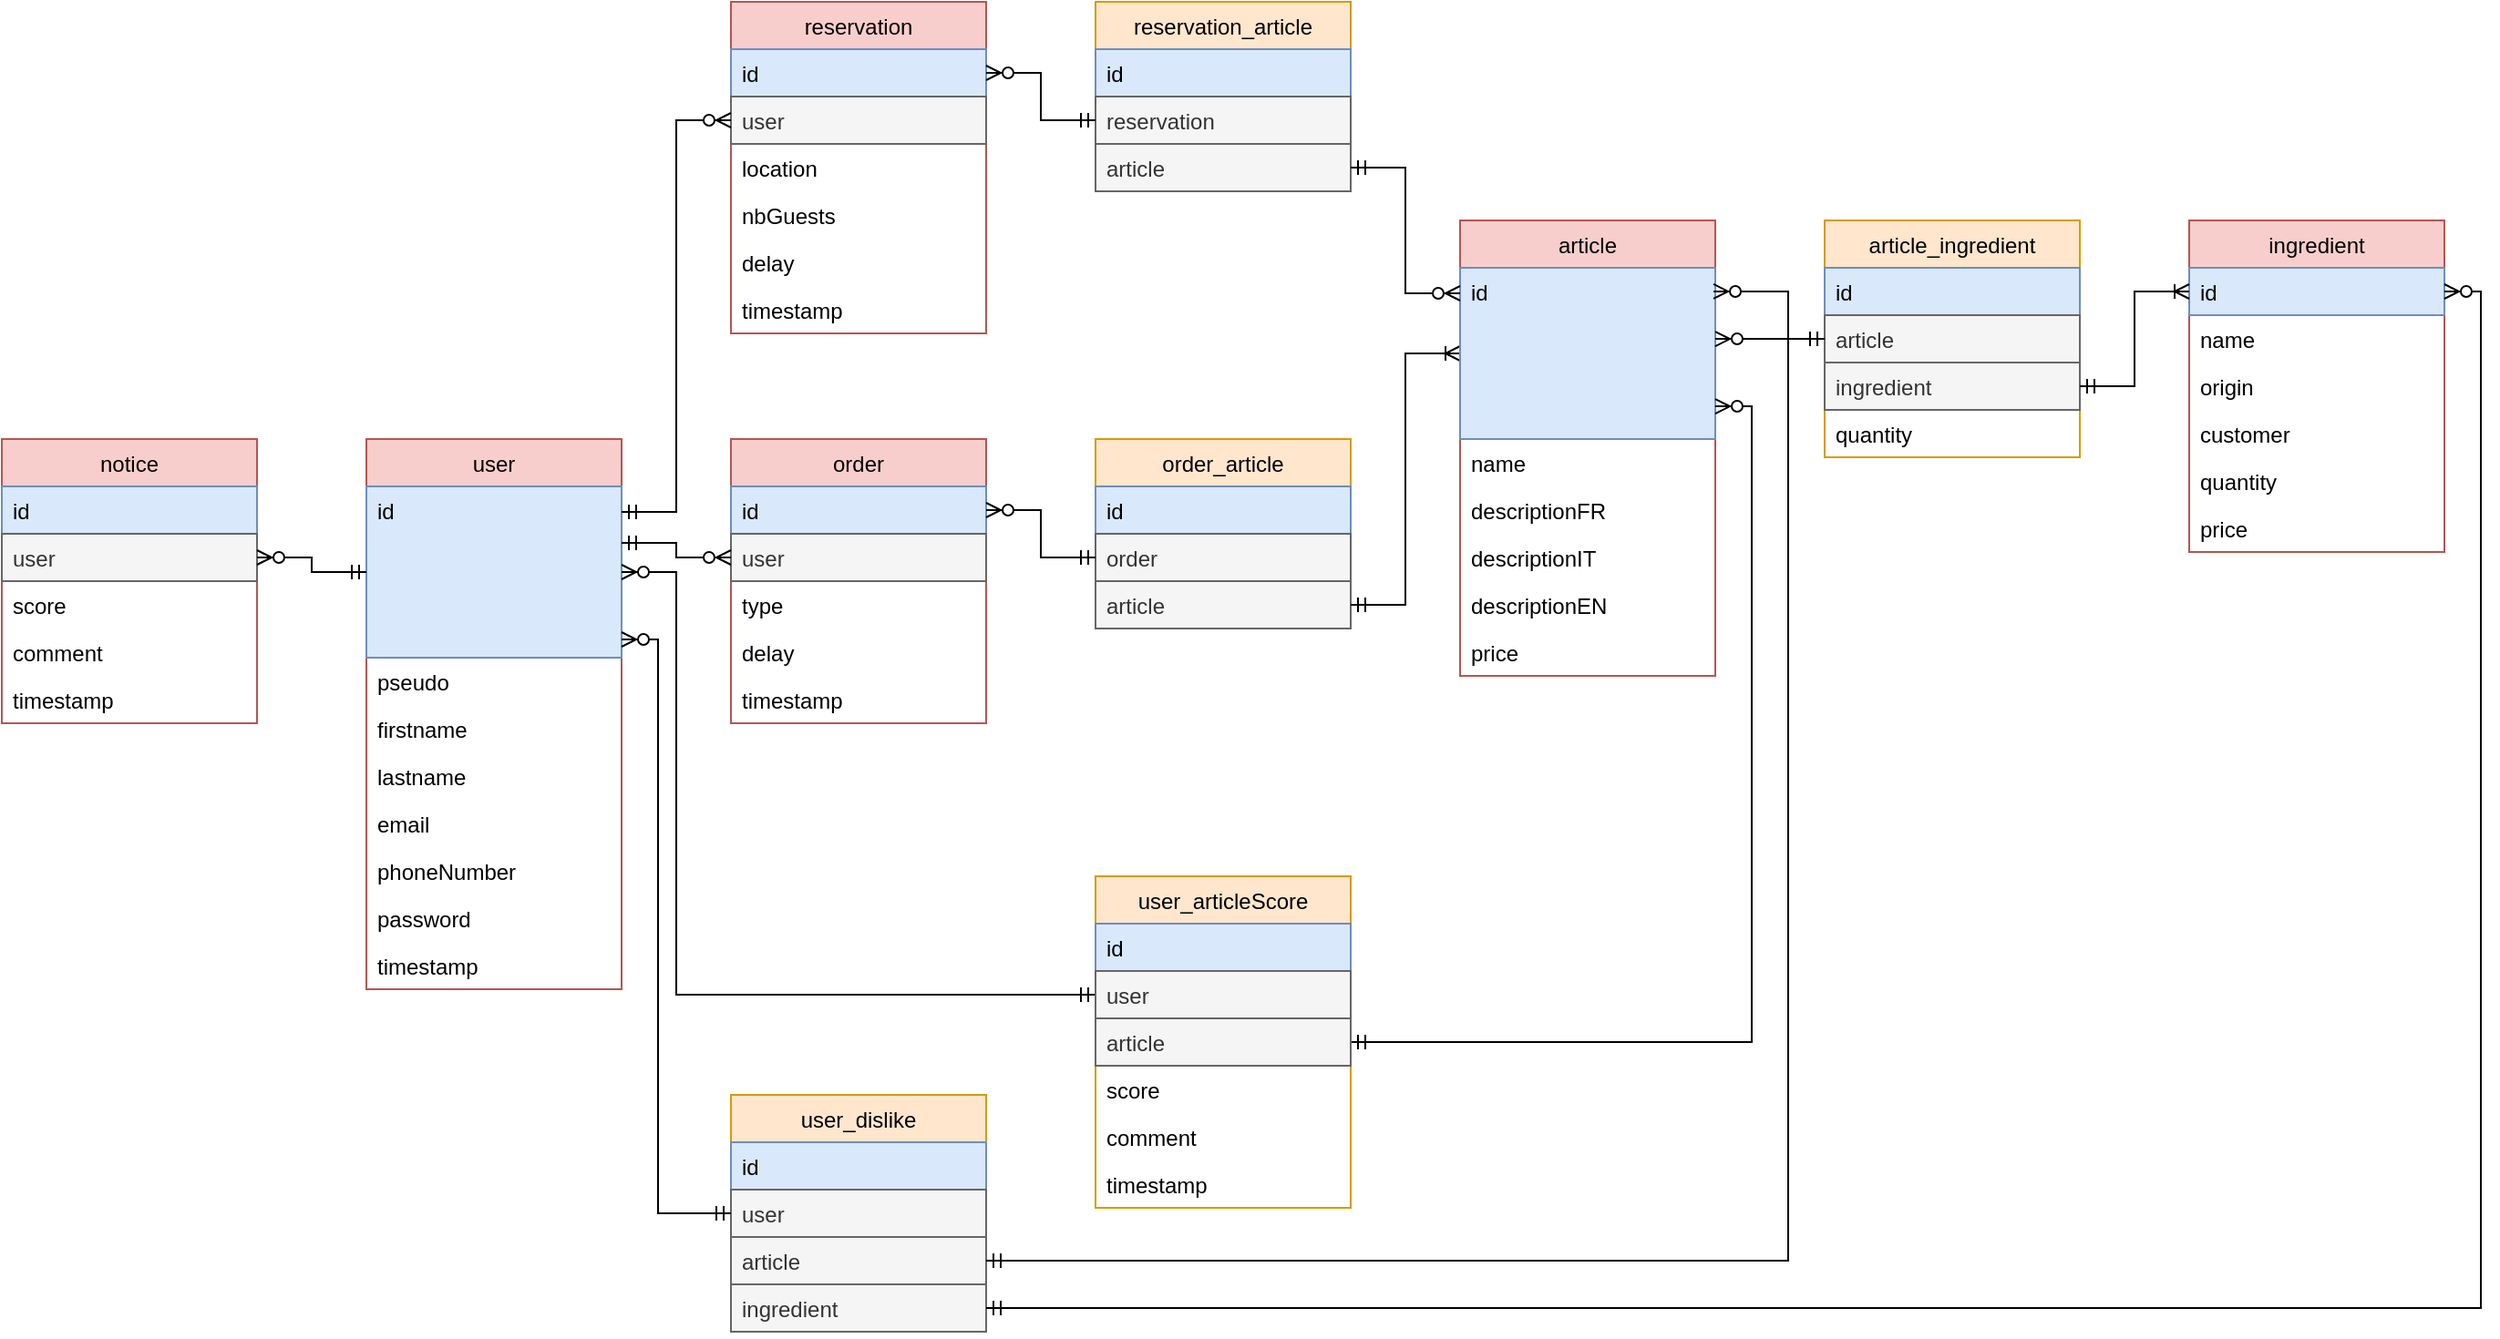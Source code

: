 <mxfile version="13.6.2" type="device"><diagram id="QxLHbLZDNC92skVEHrLG" name="Page-1"><mxGraphModel dx="448" dy="848" grid="1" gridSize="10" guides="1" tooltips="1" connect="1" arrows="1" fold="1" page="1" pageScale="1" pageWidth="827" pageHeight="1169" math="0" shadow="0"><root><mxCell id="0"/><mxCell id="1" parent="0"/><mxCell id="sQzG2VOj-BSQJdpwHmdD-22" value="order" style="swimlane;fontStyle=0;childLayout=stackLayout;horizontal=1;startSize=26;fillColor=#f8cecc;horizontalStack=0;resizeParent=1;resizeParentMax=0;resizeLast=0;collapsible=1;marginBottom=0;strokeColor=#b85450;" vertex="1" parent="1"><mxGeometry x="600" y="560" width="140" height="156" as="geometry"/></mxCell><mxCell id="sQzG2VOj-BSQJdpwHmdD-23" value="id" style="text;strokeColor=#6c8ebf;fillColor=#dae8fc;align=left;verticalAlign=top;spacingLeft=4;spacingRight=4;overflow=hidden;rotatable=0;points=[[0,0.5],[1,0.5]];portConstraint=eastwest;" vertex="1" parent="sQzG2VOj-BSQJdpwHmdD-22"><mxGeometry y="26" width="140" height="26" as="geometry"/></mxCell><mxCell id="sQzG2VOj-BSQJdpwHmdD-39" value="user" style="text;strokeColor=#666666;fillColor=#f5f5f5;align=left;verticalAlign=top;spacingLeft=4;spacingRight=4;overflow=hidden;rotatable=0;points=[[0,0.5],[1,0.5]];portConstraint=eastwest;fontColor=#333333;" vertex="1" parent="sQzG2VOj-BSQJdpwHmdD-22"><mxGeometry y="52" width="140" height="26" as="geometry"/></mxCell><mxCell id="sQzG2VOj-BSQJdpwHmdD-24" value="type" style="text;strokeColor=none;fillColor=none;align=left;verticalAlign=top;spacingLeft=4;spacingRight=4;overflow=hidden;rotatable=0;points=[[0,0.5],[1,0.5]];portConstraint=eastwest;" vertex="1" parent="sQzG2VOj-BSQJdpwHmdD-22"><mxGeometry y="78" width="140" height="26" as="geometry"/></mxCell><mxCell id="sQzG2VOj-BSQJdpwHmdD-25" value="delay" style="text;strokeColor=none;fillColor=none;align=left;verticalAlign=top;spacingLeft=4;spacingRight=4;overflow=hidden;rotatable=0;points=[[0,0.5],[1,0.5]];portConstraint=eastwest;" vertex="1" parent="sQzG2VOj-BSQJdpwHmdD-22"><mxGeometry y="104" width="140" height="26" as="geometry"/></mxCell><mxCell id="sQzG2VOj-BSQJdpwHmdD-40" value="timestamp" style="text;strokeColor=none;fillColor=none;align=left;verticalAlign=top;spacingLeft=4;spacingRight=4;overflow=hidden;rotatable=0;points=[[0,0.5],[1,0.5]];portConstraint=eastwest;" vertex="1" parent="sQzG2VOj-BSQJdpwHmdD-22"><mxGeometry y="130" width="140" height="26" as="geometry"/></mxCell><mxCell id="sQzG2VOj-BSQJdpwHmdD-35" value="order_article" style="swimlane;fontStyle=0;childLayout=stackLayout;horizontal=1;startSize=26;fillColor=#ffe6cc;horizontalStack=0;resizeParent=1;resizeParentMax=0;resizeLast=0;collapsible=1;marginBottom=0;strokeColor=#d79b00;" vertex="1" parent="1"><mxGeometry x="800" y="560" width="140" height="104" as="geometry"/></mxCell><mxCell id="sQzG2VOj-BSQJdpwHmdD-36" value="id" style="text;strokeColor=#6c8ebf;fillColor=#dae8fc;align=left;verticalAlign=top;spacingLeft=4;spacingRight=4;overflow=hidden;rotatable=0;points=[[0,0.5],[1,0.5]];portConstraint=eastwest;" vertex="1" parent="sQzG2VOj-BSQJdpwHmdD-35"><mxGeometry y="26" width="140" height="26" as="geometry"/></mxCell><mxCell id="sQzG2VOj-BSQJdpwHmdD-37" value="order" style="text;strokeColor=#666666;fillColor=#f5f5f5;align=left;verticalAlign=top;spacingLeft=4;spacingRight=4;overflow=hidden;rotatable=0;points=[[0,0.5],[1,0.5]];portConstraint=eastwest;fontColor=#333333;" vertex="1" parent="sQzG2VOj-BSQJdpwHmdD-35"><mxGeometry y="52" width="140" height="26" as="geometry"/></mxCell><mxCell id="sQzG2VOj-BSQJdpwHmdD-38" value="article" style="text;strokeColor=#666666;fillColor=#f5f5f5;align=left;verticalAlign=top;spacingLeft=4;spacingRight=4;overflow=hidden;rotatable=0;points=[[0,0.5],[1,0.5]];portConstraint=eastwest;fontColor=#333333;" vertex="1" parent="sQzG2VOj-BSQJdpwHmdD-35"><mxGeometry y="78" width="140" height="26" as="geometry"/></mxCell><mxCell id="sQzG2VOj-BSQJdpwHmdD-41" style="edgeStyle=orthogonalEdgeStyle;rounded=0;orthogonalLoop=1;jettySize=auto;html=1;exitX=0;exitY=0.5;exitDx=0;exitDy=0;entryX=1;entryY=0.5;entryDx=0;entryDy=0;startArrow=ERmandOne;startFill=0;endArrow=ERzeroToMany;endFill=1;" edge="1" parent="1" source="sQzG2VOj-BSQJdpwHmdD-37" target="sQzG2VOj-BSQJdpwHmdD-23"><mxGeometry relative="1" as="geometry"/></mxCell><mxCell id="sQzG2VOj-BSQJdpwHmdD-42" style="edgeStyle=orthogonalEdgeStyle;rounded=0;orthogonalLoop=1;jettySize=auto;html=1;exitX=1;exitY=0.5;exitDx=0;exitDy=0;entryX=0;entryY=0.5;entryDx=0;entryDy=0;endArrow=ERoneToMany;endFill=0;startArrow=ERmandOne;startFill=0;" edge="1" parent="1" source="sQzG2VOj-BSQJdpwHmdD-38" target="sQzG2VOj-BSQJdpwHmdD-28"><mxGeometry relative="1" as="geometry"/></mxCell><mxCell id="sQzG2VOj-BSQJdpwHmdD-43" value="user" style="swimlane;fontStyle=0;childLayout=stackLayout;horizontal=1;startSize=26;fillColor=#f8cecc;horizontalStack=0;resizeParent=1;resizeParentMax=0;resizeLast=0;collapsible=1;marginBottom=0;strokeColor=#b85450;" vertex="1" parent="1"><mxGeometry x="400" y="560" width="140" height="302" as="geometry"/></mxCell><mxCell id="sQzG2VOj-BSQJdpwHmdD-44" value="id" style="text;strokeColor=#6c8ebf;fillColor=#dae8fc;align=left;verticalAlign=top;spacingLeft=4;spacingRight=4;overflow=hidden;rotatable=0;points=[[0,0.5],[1,0.5]];portConstraint=eastwest;" vertex="1" parent="sQzG2VOj-BSQJdpwHmdD-43"><mxGeometry y="26" width="140" height="94" as="geometry"/></mxCell><mxCell id="sQzG2VOj-BSQJdpwHmdD-45" value="pseudo" style="text;strokeColor=none;fillColor=none;align=left;verticalAlign=top;spacingLeft=4;spacingRight=4;overflow=hidden;rotatable=0;points=[[0,0.5],[1,0.5]];portConstraint=eastwest;" vertex="1" parent="sQzG2VOj-BSQJdpwHmdD-43"><mxGeometry y="120" width="140" height="26" as="geometry"/></mxCell><mxCell id="sQzG2VOj-BSQJdpwHmdD-46" value="firstname" style="text;strokeColor=none;fillColor=none;align=left;verticalAlign=top;spacingLeft=4;spacingRight=4;overflow=hidden;rotatable=0;points=[[0,0.5],[1,0.5]];portConstraint=eastwest;" vertex="1" parent="sQzG2VOj-BSQJdpwHmdD-43"><mxGeometry y="146" width="140" height="26" as="geometry"/></mxCell><mxCell id="sQzG2VOj-BSQJdpwHmdD-47" value="lastname" style="text;strokeColor=none;fillColor=none;align=left;verticalAlign=top;spacingLeft=4;spacingRight=4;overflow=hidden;rotatable=0;points=[[0,0.5],[1,0.5]];portConstraint=eastwest;" vertex="1" parent="sQzG2VOj-BSQJdpwHmdD-43"><mxGeometry y="172" width="140" height="26" as="geometry"/></mxCell><mxCell id="sQzG2VOj-BSQJdpwHmdD-48" value="email" style="text;strokeColor=none;fillColor=none;align=left;verticalAlign=top;spacingLeft=4;spacingRight=4;overflow=hidden;rotatable=0;points=[[0,0.5],[1,0.5]];portConstraint=eastwest;" vertex="1" parent="sQzG2VOj-BSQJdpwHmdD-43"><mxGeometry y="198" width="140" height="26" as="geometry"/></mxCell><mxCell id="sQzG2VOj-BSQJdpwHmdD-49" value="phoneNumber" style="text;strokeColor=none;fillColor=none;align=left;verticalAlign=top;spacingLeft=4;spacingRight=4;overflow=hidden;rotatable=0;points=[[0,0.5],[1,0.5]];portConstraint=eastwest;" vertex="1" parent="sQzG2VOj-BSQJdpwHmdD-43"><mxGeometry y="224" width="140" height="26" as="geometry"/></mxCell><mxCell id="sQzG2VOj-BSQJdpwHmdD-70" value="password" style="text;strokeColor=none;fillColor=none;align=left;verticalAlign=top;spacingLeft=4;spacingRight=4;overflow=hidden;rotatable=0;points=[[0,0.5],[1,0.5]];portConstraint=eastwest;" vertex="1" parent="sQzG2VOj-BSQJdpwHmdD-43"><mxGeometry y="250" width="140" height="26" as="geometry"/></mxCell><mxCell id="sQzG2VOj-BSQJdpwHmdD-50" value="timestamp" style="text;strokeColor=none;fillColor=none;align=left;verticalAlign=top;spacingLeft=4;spacingRight=4;overflow=hidden;rotatable=0;points=[[0,0.5],[1,0.5]];portConstraint=eastwest;" vertex="1" parent="sQzG2VOj-BSQJdpwHmdD-43"><mxGeometry y="276" width="140" height="26" as="geometry"/></mxCell><mxCell id="sQzG2VOj-BSQJdpwHmdD-55" value="reservation" style="swimlane;fontStyle=0;childLayout=stackLayout;horizontal=1;startSize=26;fillColor=#f8cecc;horizontalStack=0;resizeParent=1;resizeParentMax=0;resizeLast=0;collapsible=1;marginBottom=0;strokeColor=#b85450;" vertex="1" parent="1"><mxGeometry x="600" y="320" width="140" height="182" as="geometry"/></mxCell><mxCell id="sQzG2VOj-BSQJdpwHmdD-56" value="id" style="text;strokeColor=#6c8ebf;fillColor=#dae8fc;align=left;verticalAlign=top;spacingLeft=4;spacingRight=4;overflow=hidden;rotatable=0;points=[[0,0.5],[1,0.5]];portConstraint=eastwest;" vertex="1" parent="sQzG2VOj-BSQJdpwHmdD-55"><mxGeometry y="26" width="140" height="26" as="geometry"/></mxCell><mxCell id="sQzG2VOj-BSQJdpwHmdD-59" value="user" style="text;strokeColor=#666666;fillColor=#f5f5f5;align=left;verticalAlign=top;spacingLeft=4;spacingRight=4;overflow=hidden;rotatable=0;points=[[0,0.5],[1,0.5]];portConstraint=eastwest;fontColor=#333333;" vertex="1" parent="sQzG2VOj-BSQJdpwHmdD-55"><mxGeometry y="52" width="140" height="26" as="geometry"/></mxCell><mxCell id="sQzG2VOj-BSQJdpwHmdD-57" value="location" style="text;strokeColor=none;fillColor=none;align=left;verticalAlign=top;spacingLeft=4;spacingRight=4;overflow=hidden;rotatable=0;points=[[0,0.5],[1,0.5]];portConstraint=eastwest;" vertex="1" parent="sQzG2VOj-BSQJdpwHmdD-55"><mxGeometry y="78" width="140" height="26" as="geometry"/></mxCell><mxCell id="sQzG2VOj-BSQJdpwHmdD-61" value="nbGuests" style="text;strokeColor=none;fillColor=none;align=left;verticalAlign=top;spacingLeft=4;spacingRight=4;overflow=hidden;rotatable=0;points=[[0,0.5],[1,0.5]];portConstraint=eastwest;" vertex="1" parent="sQzG2VOj-BSQJdpwHmdD-55"><mxGeometry y="104" width="140" height="26" as="geometry"/></mxCell><mxCell id="sQzG2VOj-BSQJdpwHmdD-58" value="delay" style="text;strokeColor=none;fillColor=none;align=left;verticalAlign=top;spacingLeft=4;spacingRight=4;overflow=hidden;rotatable=0;points=[[0,0.5],[1,0.5]];portConstraint=eastwest;" vertex="1" parent="sQzG2VOj-BSQJdpwHmdD-55"><mxGeometry y="130" width="140" height="26" as="geometry"/></mxCell><mxCell id="sQzG2VOj-BSQJdpwHmdD-60" value="timestamp" style="text;strokeColor=none;fillColor=none;align=left;verticalAlign=top;spacingLeft=4;spacingRight=4;overflow=hidden;rotatable=0;points=[[0,0.5],[1,0.5]];portConstraint=eastwest;" vertex="1" parent="sQzG2VOj-BSQJdpwHmdD-55"><mxGeometry y="156" width="140" height="26" as="geometry"/></mxCell><mxCell id="sQzG2VOj-BSQJdpwHmdD-62" value="reservation_article" style="swimlane;fontStyle=0;childLayout=stackLayout;horizontal=1;startSize=26;fillColor=#ffe6cc;horizontalStack=0;resizeParent=1;resizeParentMax=0;resizeLast=0;collapsible=1;marginBottom=0;strokeColor=#d79b00;" vertex="1" parent="1"><mxGeometry x="800" y="320" width="140" height="104" as="geometry"/></mxCell><mxCell id="sQzG2VOj-BSQJdpwHmdD-63" value="id" style="text;strokeColor=#6c8ebf;fillColor=#dae8fc;align=left;verticalAlign=top;spacingLeft=4;spacingRight=4;overflow=hidden;rotatable=0;points=[[0,0.5],[1,0.5]];portConstraint=eastwest;" vertex="1" parent="sQzG2VOj-BSQJdpwHmdD-62"><mxGeometry y="26" width="140" height="26" as="geometry"/></mxCell><mxCell id="sQzG2VOj-BSQJdpwHmdD-64" value="reservation" style="text;strokeColor=#666666;fillColor=#f5f5f5;align=left;verticalAlign=top;spacingLeft=4;spacingRight=4;overflow=hidden;rotatable=0;points=[[0,0.5],[1,0.5]];portConstraint=eastwest;fontColor=#333333;" vertex="1" parent="sQzG2VOj-BSQJdpwHmdD-62"><mxGeometry y="52" width="140" height="26" as="geometry"/></mxCell><mxCell id="sQzG2VOj-BSQJdpwHmdD-65" value="article" style="text;strokeColor=#666666;fillColor=#f5f5f5;align=left;verticalAlign=top;spacingLeft=4;spacingRight=4;overflow=hidden;rotatable=0;points=[[0,0.5],[1,0.5]];portConstraint=eastwest;fontColor=#333333;" vertex="1" parent="sQzG2VOj-BSQJdpwHmdD-62"><mxGeometry y="78" width="140" height="26" as="geometry"/></mxCell><mxCell id="sQzG2VOj-BSQJdpwHmdD-27" value="article" style="swimlane;fontStyle=0;childLayout=stackLayout;horizontal=1;startSize=26;fillColor=#f8cecc;horizontalStack=0;resizeParent=1;resizeParentMax=0;resizeLast=0;collapsible=1;marginBottom=0;strokeColor=#b85450;" vertex="1" parent="1"><mxGeometry x="1000" y="440" width="140" height="250" as="geometry"/></mxCell><mxCell id="sQzG2VOj-BSQJdpwHmdD-28" value="id" style="text;strokeColor=#6c8ebf;fillColor=#dae8fc;align=left;verticalAlign=top;spacingLeft=4;spacingRight=4;overflow=hidden;rotatable=0;points=[[0,0.5],[1,0.5]];portConstraint=eastwest;" vertex="1" parent="sQzG2VOj-BSQJdpwHmdD-27"><mxGeometry y="26" width="140" height="94" as="geometry"/></mxCell><mxCell id="sQzG2VOj-BSQJdpwHmdD-29" value="name" style="text;strokeColor=none;fillColor=none;align=left;verticalAlign=top;spacingLeft=4;spacingRight=4;overflow=hidden;rotatable=0;points=[[0,0.5],[1,0.5]];portConstraint=eastwest;" vertex="1" parent="sQzG2VOj-BSQJdpwHmdD-27"><mxGeometry y="120" width="140" height="26" as="geometry"/></mxCell><mxCell id="sQzG2VOj-BSQJdpwHmdD-119" value="descriptionFR" style="text;strokeColor=none;fillColor=none;align=left;verticalAlign=top;spacingLeft=4;spacingRight=4;overflow=hidden;rotatable=0;points=[[0,0.5],[1,0.5]];portConstraint=eastwest;" vertex="1" parent="sQzG2VOj-BSQJdpwHmdD-27"><mxGeometry y="146" width="140" height="26" as="geometry"/></mxCell><mxCell id="sQzG2VOj-BSQJdpwHmdD-120" value="descriptionIT" style="text;strokeColor=none;fillColor=none;align=left;verticalAlign=top;spacingLeft=4;spacingRight=4;overflow=hidden;rotatable=0;points=[[0,0.5],[1,0.5]];portConstraint=eastwest;" vertex="1" parent="sQzG2VOj-BSQJdpwHmdD-27"><mxGeometry y="172" width="140" height="26" as="geometry"/></mxCell><mxCell id="sQzG2VOj-BSQJdpwHmdD-123" value="descriptionEN" style="text;strokeColor=none;fillColor=none;align=left;verticalAlign=top;spacingLeft=4;spacingRight=4;overflow=hidden;rotatable=0;points=[[0,0.5],[1,0.5]];portConstraint=eastwest;" vertex="1" parent="sQzG2VOj-BSQJdpwHmdD-27"><mxGeometry y="198" width="140" height="26" as="geometry"/></mxCell><mxCell id="sQzG2VOj-BSQJdpwHmdD-124" value="price" style="text;strokeColor=none;fillColor=none;align=left;verticalAlign=top;spacingLeft=4;spacingRight=4;overflow=hidden;rotatable=0;points=[[0,0.5],[1,0.5]];portConstraint=eastwest;" vertex="1" parent="sQzG2VOj-BSQJdpwHmdD-27"><mxGeometry y="224" width="140" height="26" as="geometry"/></mxCell><mxCell id="sQzG2VOj-BSQJdpwHmdD-66" style="edgeStyle=orthogonalEdgeStyle;rounded=0;orthogonalLoop=1;jettySize=auto;html=1;exitX=1;exitY=0.5;exitDx=0;exitDy=0;endArrow=ERzeroToMany;endFill=1;startArrow=ERmandOne;startFill=0;" edge="1" parent="1" source="sQzG2VOj-BSQJdpwHmdD-65"><mxGeometry relative="1" as="geometry"><mxPoint x="1000" y="480" as="targetPoint"/><Array as="points"><mxPoint x="970" y="411"/><mxPoint x="970" y="480"/><mxPoint x="1000" y="480"/></Array></mxGeometry></mxCell><mxCell id="sQzG2VOj-BSQJdpwHmdD-67" style="edgeStyle=orthogonalEdgeStyle;rounded=0;orthogonalLoop=1;jettySize=auto;html=1;exitX=1;exitY=0.5;exitDx=0;exitDy=0;entryX=0;entryY=0.5;entryDx=0;entryDy=0;endArrow=ERmandOne;endFill=0;startArrow=ERzeroToMany;startFill=1;" edge="1" parent="1" source="sQzG2VOj-BSQJdpwHmdD-56" target="sQzG2VOj-BSQJdpwHmdD-64"><mxGeometry relative="1" as="geometry"/></mxCell><mxCell id="sQzG2VOj-BSQJdpwHmdD-68" style="edgeStyle=orthogonalEdgeStyle;rounded=0;orthogonalLoop=1;jettySize=auto;html=1;exitX=1;exitY=0.33;exitDx=0;exitDy=0;entryX=0;entryY=0.5;entryDx=0;entryDy=0;exitPerimeter=0;endArrow=ERzeroToMany;endFill=1;startArrow=ERmandOne;startFill=0;" edge="1" parent="1" source="sQzG2VOj-BSQJdpwHmdD-44" target="sQzG2VOj-BSQJdpwHmdD-39"><mxGeometry relative="1" as="geometry"/></mxCell><mxCell id="sQzG2VOj-BSQJdpwHmdD-69" style="edgeStyle=orthogonalEdgeStyle;rounded=0;orthogonalLoop=1;jettySize=auto;html=1;entryX=0;entryY=0.5;entryDx=0;entryDy=0;endArrow=ERzeroToMany;endFill=1;startArrow=ERmandOne;startFill=0;" edge="1" parent="1" target="sQzG2VOj-BSQJdpwHmdD-59"><mxGeometry relative="1" as="geometry"><mxPoint x="540" y="600" as="sourcePoint"/><Array as="points"><mxPoint x="540" y="600"/><mxPoint x="570" y="600"/><mxPoint x="570" y="385"/></Array></mxGeometry></mxCell><mxCell id="sQzG2VOj-BSQJdpwHmdD-71" value="notice" style="swimlane;fontStyle=0;childLayout=stackLayout;horizontal=1;startSize=26;fillColor=#f8cecc;horizontalStack=0;resizeParent=1;resizeParentMax=0;resizeLast=0;collapsible=1;marginBottom=0;strokeColor=#b85450;" vertex="1" parent="1"><mxGeometry x="200" y="560" width="140" height="156" as="geometry"/></mxCell><mxCell id="sQzG2VOj-BSQJdpwHmdD-72" value="id" style="text;strokeColor=#6c8ebf;fillColor=#dae8fc;align=left;verticalAlign=top;spacingLeft=4;spacingRight=4;overflow=hidden;rotatable=0;points=[[0,0.5],[1,0.5]];portConstraint=eastwest;" vertex="1" parent="sQzG2VOj-BSQJdpwHmdD-71"><mxGeometry y="26" width="140" height="26" as="geometry"/></mxCell><mxCell id="sQzG2VOj-BSQJdpwHmdD-73" value="user" style="text;strokeColor=#666666;fillColor=#f5f5f5;align=left;verticalAlign=top;spacingLeft=4;spacingRight=4;overflow=hidden;rotatable=0;points=[[0,0.5],[1,0.5]];portConstraint=eastwest;fontColor=#333333;" vertex="1" parent="sQzG2VOj-BSQJdpwHmdD-71"><mxGeometry y="52" width="140" height="26" as="geometry"/></mxCell><mxCell id="sQzG2VOj-BSQJdpwHmdD-74" value="score" style="text;strokeColor=none;fillColor=none;align=left;verticalAlign=top;spacingLeft=4;spacingRight=4;overflow=hidden;rotatable=0;points=[[0,0.5],[1,0.5]];portConstraint=eastwest;" vertex="1" parent="sQzG2VOj-BSQJdpwHmdD-71"><mxGeometry y="78" width="140" height="26" as="geometry"/></mxCell><mxCell id="sQzG2VOj-BSQJdpwHmdD-75" value="comment" style="text;strokeColor=none;fillColor=none;align=left;verticalAlign=top;spacingLeft=4;spacingRight=4;overflow=hidden;rotatable=0;points=[[0,0.5],[1,0.5]];portConstraint=eastwest;" vertex="1" parent="sQzG2VOj-BSQJdpwHmdD-71"><mxGeometry y="104" width="140" height="26" as="geometry"/></mxCell><mxCell id="sQzG2VOj-BSQJdpwHmdD-76" value="timestamp" style="text;strokeColor=none;fillColor=none;align=left;verticalAlign=top;spacingLeft=4;spacingRight=4;overflow=hidden;rotatable=0;points=[[0,0.5],[1,0.5]];portConstraint=eastwest;" vertex="1" parent="sQzG2VOj-BSQJdpwHmdD-71"><mxGeometry y="130" width="140" height="26" as="geometry"/></mxCell><mxCell id="sQzG2VOj-BSQJdpwHmdD-77" style="edgeStyle=orthogonalEdgeStyle;rounded=0;orthogonalLoop=1;jettySize=auto;html=1;exitX=0;exitY=0.5;exitDx=0;exitDy=0;entryX=1;entryY=0.5;entryDx=0;entryDy=0;startArrow=ERmandOne;startFill=0;endArrow=ERzeroToMany;endFill=1;" edge="1" parent="1" source="sQzG2VOj-BSQJdpwHmdD-44" target="sQzG2VOj-BSQJdpwHmdD-73"><mxGeometry relative="1" as="geometry"/></mxCell><mxCell id="sQzG2VOj-BSQJdpwHmdD-86" style="edgeStyle=orthogonalEdgeStyle;rounded=0;orthogonalLoop=1;jettySize=auto;html=1;entryX=0;entryY=0.5;entryDx=0;entryDy=0;exitX=1;exitY=0.5;exitDx=0;exitDy=0;endArrow=ERmandOne;endFill=0;startArrow=ERzeroToMany;startFill=1;" edge="1" parent="1" source="sQzG2VOj-BSQJdpwHmdD-44" target="sQzG2VOj-BSQJdpwHmdD-81"><mxGeometry relative="1" as="geometry"><mxPoint x="570" y="670" as="sourcePoint"/><Array as="points"><mxPoint x="570" y="633"/><mxPoint x="570" y="865"/></Array></mxGeometry></mxCell><mxCell id="sQzG2VOj-BSQJdpwHmdD-89" style="edgeStyle=orthogonalEdgeStyle;rounded=0;orthogonalLoop=1;jettySize=auto;html=1;exitX=1;exitY=0.809;exitDx=0;exitDy=0;entryX=1;entryY=0.5;entryDx=0;entryDy=0;endArrow=ERmandOne;endFill=0;startArrow=ERzeroToMany;startFill=1;exitPerimeter=0;" edge="1" parent="1" source="sQzG2VOj-BSQJdpwHmdD-28" target="sQzG2VOj-BSQJdpwHmdD-82"><mxGeometry relative="1" as="geometry"/></mxCell><mxCell id="sQzG2VOj-BSQJdpwHmdD-96" value="article_ingredient" style="swimlane;fontStyle=0;childLayout=stackLayout;horizontal=1;startSize=26;fillColor=#ffe6cc;horizontalStack=0;resizeParent=1;resizeParentMax=0;resizeLast=0;collapsible=1;marginBottom=0;strokeColor=#d79b00;" vertex="1" parent="1"><mxGeometry x="1200" y="440" width="140" height="130" as="geometry"/></mxCell><mxCell id="sQzG2VOj-BSQJdpwHmdD-97" value="id" style="text;strokeColor=#6c8ebf;fillColor=#dae8fc;align=left;verticalAlign=top;spacingLeft=4;spacingRight=4;overflow=hidden;rotatable=0;points=[[0,0.5],[1,0.5]];portConstraint=eastwest;" vertex="1" parent="sQzG2VOj-BSQJdpwHmdD-96"><mxGeometry y="26" width="140" height="26" as="geometry"/></mxCell><mxCell id="sQzG2VOj-BSQJdpwHmdD-98" value="article" style="text;strokeColor=#666666;fillColor=#f5f5f5;align=left;verticalAlign=top;spacingLeft=4;spacingRight=4;overflow=hidden;rotatable=0;points=[[0,0.5],[1,0.5]];portConstraint=eastwest;fontColor=#333333;" vertex="1" parent="sQzG2VOj-BSQJdpwHmdD-96"><mxGeometry y="52" width="140" height="26" as="geometry"/></mxCell><mxCell id="sQzG2VOj-BSQJdpwHmdD-99" value="ingredient" style="text;strokeColor=#666666;fillColor=#f5f5f5;align=left;verticalAlign=top;spacingLeft=4;spacingRight=4;overflow=hidden;rotatable=0;points=[[0,0.5],[1,0.5]];portConstraint=eastwest;fontColor=#333333;" vertex="1" parent="sQzG2VOj-BSQJdpwHmdD-96"><mxGeometry y="78" width="140" height="26" as="geometry"/></mxCell><mxCell id="sQzG2VOj-BSQJdpwHmdD-103" value="quantity" style="text;strokeColor=none;fillColor=none;align=left;verticalAlign=top;spacingLeft=4;spacingRight=4;overflow=hidden;rotatable=0;points=[[0,0.5],[1,0.5]];portConstraint=eastwest;" vertex="1" parent="sQzG2VOj-BSQJdpwHmdD-96"><mxGeometry y="104" width="140" height="26" as="geometry"/></mxCell><mxCell id="sQzG2VOj-BSQJdpwHmdD-90" value="ingredient" style="swimlane;fontStyle=0;childLayout=stackLayout;horizontal=1;startSize=26;fillColor=#f8cecc;horizontalStack=0;resizeParent=1;resizeParentMax=0;resizeLast=0;collapsible=1;marginBottom=0;strokeColor=#b85450;" vertex="1" parent="1"><mxGeometry x="1400" y="440" width="140" height="182" as="geometry"/></mxCell><mxCell id="sQzG2VOj-BSQJdpwHmdD-91" value="id" style="text;strokeColor=#6c8ebf;fillColor=#dae8fc;align=left;verticalAlign=top;spacingLeft=4;spacingRight=4;overflow=hidden;rotatable=0;points=[[0,0.5],[1,0.5]];portConstraint=eastwest;" vertex="1" parent="sQzG2VOj-BSQJdpwHmdD-90"><mxGeometry y="26" width="140" height="26" as="geometry"/></mxCell><mxCell id="sQzG2VOj-BSQJdpwHmdD-92" value="name" style="text;strokeColor=none;fillColor=none;align=left;verticalAlign=top;spacingLeft=4;spacingRight=4;overflow=hidden;rotatable=0;points=[[0,0.5],[1,0.5]];portConstraint=eastwest;" vertex="1" parent="sQzG2VOj-BSQJdpwHmdD-90"><mxGeometry y="52" width="140" height="26" as="geometry"/></mxCell><mxCell id="sQzG2VOj-BSQJdpwHmdD-126" value="origin" style="text;strokeColor=none;fillColor=none;align=left;verticalAlign=top;spacingLeft=4;spacingRight=4;overflow=hidden;rotatable=0;points=[[0,0.5],[1,0.5]];portConstraint=eastwest;" vertex="1" parent="sQzG2VOj-BSQJdpwHmdD-90"><mxGeometry y="78" width="140" height="26" as="geometry"/></mxCell><mxCell id="sQzG2VOj-BSQJdpwHmdD-132" value="customer" style="text;strokeColor=none;fillColor=none;align=left;verticalAlign=top;spacingLeft=4;spacingRight=4;overflow=hidden;rotatable=0;points=[[0,0.5],[1,0.5]];portConstraint=eastwest;" vertex="1" parent="sQzG2VOj-BSQJdpwHmdD-90"><mxGeometry y="104" width="140" height="26" as="geometry"/></mxCell><mxCell id="sQzG2VOj-BSQJdpwHmdD-95" value="quantity" style="text;strokeColor=none;fillColor=none;align=left;verticalAlign=top;spacingLeft=4;spacingRight=4;overflow=hidden;rotatable=0;points=[[0,0.5],[1,0.5]];portConstraint=eastwest;" vertex="1" parent="sQzG2VOj-BSQJdpwHmdD-90"><mxGeometry y="130" width="140" height="26" as="geometry"/></mxCell><mxCell id="sQzG2VOj-BSQJdpwHmdD-94" value="price" style="text;strokeColor=none;fillColor=none;align=left;verticalAlign=top;spacingLeft=4;spacingRight=4;overflow=hidden;rotatable=0;points=[[0,0.5],[1,0.5]];portConstraint=eastwest;" vertex="1" parent="sQzG2VOj-BSQJdpwHmdD-90"><mxGeometry y="156" width="140" height="26" as="geometry"/></mxCell><mxCell id="sQzG2VOj-BSQJdpwHmdD-100" style="edgeStyle=orthogonalEdgeStyle;rounded=0;orthogonalLoop=1;jettySize=auto;html=1;exitX=1;exitY=0.5;exitDx=0;exitDy=0;entryX=0;entryY=0.5;entryDx=0;entryDy=0;endArrow=ERoneToMany;endFill=0;startArrow=ERmandOne;startFill=0;" edge="1" parent="1" source="sQzG2VOj-BSQJdpwHmdD-99" target="sQzG2VOj-BSQJdpwHmdD-91"><mxGeometry relative="1" as="geometry"/></mxCell><mxCell id="sQzG2VOj-BSQJdpwHmdD-79" value="user_articleScore" style="swimlane;fontStyle=0;childLayout=stackLayout;horizontal=1;startSize=26;fillColor=#ffe6cc;horizontalStack=0;resizeParent=1;resizeParentMax=0;resizeLast=0;collapsible=1;marginBottom=0;strokeColor=#d79b00;" vertex="1" parent="1"><mxGeometry x="800" y="800" width="140" height="182" as="geometry"/></mxCell><mxCell id="sQzG2VOj-BSQJdpwHmdD-80" value="id" style="text;strokeColor=#6c8ebf;fillColor=#dae8fc;align=left;verticalAlign=top;spacingLeft=4;spacingRight=4;overflow=hidden;rotatable=0;points=[[0,0.5],[1,0.5]];portConstraint=eastwest;" vertex="1" parent="sQzG2VOj-BSQJdpwHmdD-79"><mxGeometry y="26" width="140" height="26" as="geometry"/></mxCell><mxCell id="sQzG2VOj-BSQJdpwHmdD-81" value="user" style="text;strokeColor=#666666;fillColor=#f5f5f5;align=left;verticalAlign=top;spacingLeft=4;spacingRight=4;overflow=hidden;rotatable=0;points=[[0,0.5],[1,0.5]];portConstraint=eastwest;fontColor=#333333;" vertex="1" parent="sQzG2VOj-BSQJdpwHmdD-79"><mxGeometry y="52" width="140" height="26" as="geometry"/></mxCell><mxCell id="sQzG2VOj-BSQJdpwHmdD-82" value="article" style="text;strokeColor=#666666;fillColor=#f5f5f5;align=left;verticalAlign=top;spacingLeft=4;spacingRight=4;overflow=hidden;rotatable=0;points=[[0,0.5],[1,0.5]];portConstraint=eastwest;fontColor=#333333;" vertex="1" parent="sQzG2VOj-BSQJdpwHmdD-79"><mxGeometry y="78" width="140" height="26" as="geometry"/></mxCell><mxCell id="sQzG2VOj-BSQJdpwHmdD-83" value="score" style="text;strokeColor=none;fillColor=none;align=left;verticalAlign=top;spacingLeft=4;spacingRight=4;overflow=hidden;rotatable=0;points=[[0,0.5],[1,0.5]];portConstraint=eastwest;" vertex="1" parent="sQzG2VOj-BSQJdpwHmdD-79"><mxGeometry y="104" width="140" height="26" as="geometry"/></mxCell><mxCell id="sQzG2VOj-BSQJdpwHmdD-84" value="comment" style="text;strokeColor=none;fillColor=none;align=left;verticalAlign=top;spacingLeft=4;spacingRight=4;overflow=hidden;rotatable=0;points=[[0,0.5],[1,0.5]];portConstraint=eastwest;" vertex="1" parent="sQzG2VOj-BSQJdpwHmdD-79"><mxGeometry y="130" width="140" height="26" as="geometry"/></mxCell><mxCell id="sQzG2VOj-BSQJdpwHmdD-85" value="timestamp" style="text;strokeColor=none;fillColor=none;align=left;verticalAlign=top;spacingLeft=4;spacingRight=4;overflow=hidden;rotatable=0;points=[[0,0.5],[1,0.5]];portConstraint=eastwest;" vertex="1" parent="sQzG2VOj-BSQJdpwHmdD-79"><mxGeometry y="156" width="140" height="26" as="geometry"/></mxCell><mxCell id="sQzG2VOj-BSQJdpwHmdD-104" value="user_dislike" style="swimlane;fontStyle=0;childLayout=stackLayout;horizontal=1;startSize=26;fillColor=#ffe6cc;horizontalStack=0;resizeParent=1;resizeParentMax=0;resizeLast=0;collapsible=1;marginBottom=0;strokeColor=#d79b00;" vertex="1" parent="1"><mxGeometry x="600" y="920" width="140" height="130" as="geometry"/></mxCell><mxCell id="sQzG2VOj-BSQJdpwHmdD-105" value="id" style="text;strokeColor=#6c8ebf;fillColor=#dae8fc;align=left;verticalAlign=top;spacingLeft=4;spacingRight=4;overflow=hidden;rotatable=0;points=[[0,0.5],[1,0.5]];portConstraint=eastwest;" vertex="1" parent="sQzG2VOj-BSQJdpwHmdD-104"><mxGeometry y="26" width="140" height="26" as="geometry"/></mxCell><mxCell id="sQzG2VOj-BSQJdpwHmdD-106" value="user" style="text;strokeColor=#666666;fillColor=#f5f5f5;align=left;verticalAlign=top;spacingLeft=4;spacingRight=4;overflow=hidden;rotatable=0;points=[[0,0.5],[1,0.5]];portConstraint=eastwest;fontColor=#333333;" vertex="1" parent="sQzG2VOj-BSQJdpwHmdD-104"><mxGeometry y="52" width="140" height="26" as="geometry"/></mxCell><mxCell id="sQzG2VOj-BSQJdpwHmdD-107" value="article" style="text;strokeColor=#666666;fillColor=#f5f5f5;align=left;verticalAlign=top;spacingLeft=4;spacingRight=4;overflow=hidden;rotatable=0;points=[[0,0.5],[1,0.5]];portConstraint=eastwest;fontColor=#333333;" vertex="1" parent="sQzG2VOj-BSQJdpwHmdD-104"><mxGeometry y="78" width="140" height="26" as="geometry"/></mxCell><mxCell id="sQzG2VOj-BSQJdpwHmdD-108" value="ingredient" style="text;strokeColor=#666666;fillColor=#f5f5f5;align=left;verticalAlign=top;spacingLeft=4;spacingRight=4;overflow=hidden;rotatable=0;points=[[0,0.5],[1,0.5]];portConstraint=eastwest;fontColor=#333333;" vertex="1" parent="sQzG2VOj-BSQJdpwHmdD-104"><mxGeometry y="104" width="140" height="26" as="geometry"/></mxCell><mxCell id="sQzG2VOj-BSQJdpwHmdD-110" style="edgeStyle=orthogonalEdgeStyle;rounded=0;orthogonalLoop=1;jettySize=auto;html=1;entryX=0;entryY=0.5;entryDx=0;entryDy=0;endArrow=ERmandOne;endFill=0;startArrow=ERzeroToMany;startFill=1;" edge="1" parent="1" target="sQzG2VOj-BSQJdpwHmdD-106"><mxGeometry relative="1" as="geometry"><mxPoint x="540" y="670" as="sourcePoint"/><Array as="points"><mxPoint x="540" y="670"/><mxPoint x="560" y="670"/><mxPoint x="560" y="985"/></Array></mxGeometry></mxCell><mxCell id="sQzG2VOj-BSQJdpwHmdD-111" style="edgeStyle=orthogonalEdgeStyle;rounded=0;orthogonalLoop=1;jettySize=auto;html=1;exitX=1;exitY=0.415;exitDx=0;exitDy=0;entryX=0;entryY=0.5;entryDx=0;entryDy=0;endArrow=ERmandOne;endFill=0;startArrow=ERzeroToMany;startFill=1;exitPerimeter=0;" edge="1" parent="1" source="sQzG2VOj-BSQJdpwHmdD-28" target="sQzG2VOj-BSQJdpwHmdD-98"><mxGeometry relative="1" as="geometry"/></mxCell><mxCell id="sQzG2VOj-BSQJdpwHmdD-113" style="edgeStyle=orthogonalEdgeStyle;rounded=0;orthogonalLoop=1;jettySize=auto;html=1;exitX=0.993;exitY=0.138;exitDx=0;exitDy=0;entryX=1;entryY=0.5;entryDx=0;entryDy=0;endArrow=ERmandOne;endFill=0;startArrow=ERzeroToMany;startFill=1;exitPerimeter=0;" edge="1" parent="1" source="sQzG2VOj-BSQJdpwHmdD-28" target="sQzG2VOj-BSQJdpwHmdD-107"><mxGeometry relative="1" as="geometry"><Array as="points"><mxPoint x="1180" y="479"/><mxPoint x="1180" y="1011"/></Array></mxGeometry></mxCell><mxCell id="sQzG2VOj-BSQJdpwHmdD-114" style="edgeStyle=orthogonalEdgeStyle;rounded=0;orthogonalLoop=1;jettySize=auto;html=1;exitX=1;exitY=0.5;exitDx=0;exitDy=0;entryX=1;entryY=0.5;entryDx=0;entryDy=0;endArrow=ERmandOne;endFill=0;startArrow=ERzeroToMany;startFill=1;" edge="1" parent="1" source="sQzG2VOj-BSQJdpwHmdD-91" target="sQzG2VOj-BSQJdpwHmdD-108"><mxGeometry relative="1" as="geometry"/></mxCell></root></mxGraphModel></diagram></mxfile>
